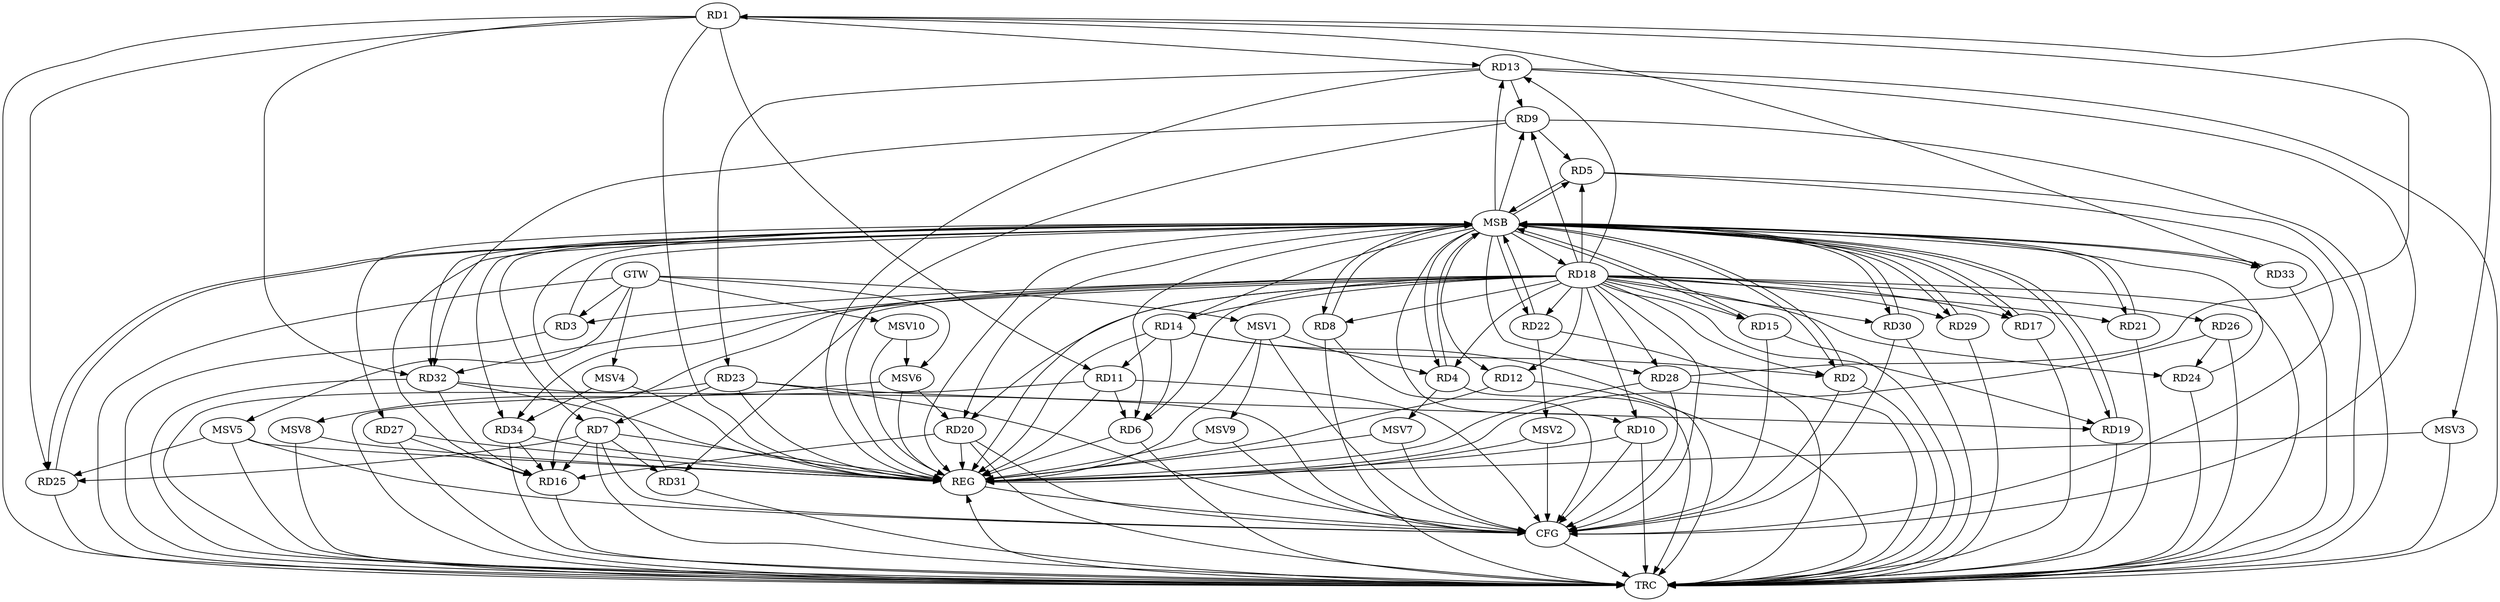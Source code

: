strict digraph G {
  RD1 [ label="RD1" ];
  RD2 [ label="RD2" ];
  RD3 [ label="RD3" ];
  RD4 [ label="RD4" ];
  RD5 [ label="RD5" ];
  RD6 [ label="RD6" ];
  RD7 [ label="RD7" ];
  RD8 [ label="RD8" ];
  RD9 [ label="RD9" ];
  RD10 [ label="RD10" ];
  RD11 [ label="RD11" ];
  RD12 [ label="RD12" ];
  RD13 [ label="RD13" ];
  RD14 [ label="RD14" ];
  RD15 [ label="RD15" ];
  RD16 [ label="RD16" ];
  RD17 [ label="RD17" ];
  RD18 [ label="RD18" ];
  RD19 [ label="RD19" ];
  RD20 [ label="RD20" ];
  RD21 [ label="RD21" ];
  RD22 [ label="RD22" ];
  RD23 [ label="RD23" ];
  RD24 [ label="RD24" ];
  RD25 [ label="RD25" ];
  RD26 [ label="RD26" ];
  RD27 [ label="RD27" ];
  RD28 [ label="RD28" ];
  RD29 [ label="RD29" ];
  RD30 [ label="RD30" ];
  RD31 [ label="RD31" ];
  RD32 [ label="RD32" ];
  RD33 [ label="RD33" ];
  RD34 [ label="RD34" ];
  GTW [ label="GTW" ];
  REG [ label="REG" ];
  MSB [ label="MSB" ];
  CFG [ label="CFG" ];
  TRC [ label="TRC" ];
  MSV1 [ label="MSV1" ];
  MSV2 [ label="MSV2" ];
  MSV3 [ label="MSV3" ];
  MSV4 [ label="MSV4" ];
  MSV5 [ label="MSV5" ];
  MSV6 [ label="MSV6" ];
  MSV7 [ label="MSV7" ];
  MSV8 [ label="MSV8" ];
  MSV9 [ label="MSV9" ];
  MSV10 [ label="MSV10" ];
  RD1 -> RD11;
  RD1 -> RD13;
  RD1 -> RD25;
  RD28 -> RD1;
  RD1 -> RD32;
  RD1 -> RD33;
  RD14 -> RD2;
  RD9 -> RD5;
  RD11 -> RD6;
  RD14 -> RD6;
  RD7 -> RD16;
  RD23 -> RD7;
  RD7 -> RD25;
  RD7 -> RD31;
  RD18 -> RD8;
  RD13 -> RD9;
  RD18 -> RD9;
  RD9 -> RD32;
  RD14 -> RD11;
  RD13 -> RD23;
  RD18 -> RD16;
  RD20 -> RD16;
  RD27 -> RD16;
  RD32 -> RD16;
  RD34 -> RD16;
  RD18 -> RD19;
  RD18 -> RD24;
  RD18 -> RD30;
  RD18 -> RD32;
  RD23 -> RD19;
  RD26 -> RD24;
  GTW -> RD3;
  RD1 -> REG;
  RD6 -> REG;
  RD7 -> REG;
  RD9 -> REG;
  RD10 -> REG;
  RD11 -> REG;
  RD12 -> REG;
  RD13 -> REG;
  RD14 -> REG;
  RD18 -> REG;
  RD20 -> REG;
  RD23 -> REG;
  RD26 -> REG;
  RD27 -> REG;
  RD28 -> REG;
  RD32 -> REG;
  RD34 -> REG;
  RD2 -> MSB;
  MSB -> RD5;
  MSB -> RD7;
  MSB -> RD15;
  MSB -> RD25;
  MSB -> RD29;
  MSB -> REG;
  RD3 -> MSB;
  MSB -> RD6;
  MSB -> RD9;
  MSB -> RD28;
  RD4 -> MSB;
  MSB -> RD17;
  MSB -> RD20;
  MSB -> RD21;
  MSB -> RD22;
  MSB -> RD32;
  RD5 -> MSB;
  MSB -> RD34;
  RD8 -> MSB;
  MSB -> RD2;
  RD15 -> MSB;
  MSB -> RD19;
  RD16 -> MSB;
  MSB -> RD12;
  RD17 -> MSB;
  MSB -> RD8;
  RD19 -> MSB;
  RD21 -> MSB;
  MSB -> RD33;
  RD22 -> MSB;
  MSB -> RD14;
  MSB -> RD18;
  MSB -> RD27;
  MSB -> RD30;
  RD24 -> MSB;
  MSB -> RD4;
  MSB -> RD10;
  MSB -> RD13;
  RD25 -> MSB;
  RD29 -> MSB;
  RD30 -> MSB;
  RD31 -> MSB;
  RD33 -> MSB;
  RD20 -> CFG;
  RD5 -> CFG;
  RD23 -> CFG;
  RD30 -> CFG;
  RD2 -> CFG;
  RD32 -> CFG;
  RD28 -> CFG;
  RD7 -> CFG;
  RD13 -> CFG;
  RD15 -> CFG;
  RD8 -> CFG;
  RD11 -> CFG;
  RD18 -> CFG;
  RD10 -> CFG;
  REG -> CFG;
  RD1 -> TRC;
  RD2 -> TRC;
  RD3 -> TRC;
  RD4 -> TRC;
  RD5 -> TRC;
  RD6 -> TRC;
  RD7 -> TRC;
  RD8 -> TRC;
  RD9 -> TRC;
  RD10 -> TRC;
  RD11 -> TRC;
  RD12 -> TRC;
  RD13 -> TRC;
  RD14 -> TRC;
  RD15 -> TRC;
  RD16 -> TRC;
  RD17 -> TRC;
  RD18 -> TRC;
  RD19 -> TRC;
  RD20 -> TRC;
  RD21 -> TRC;
  RD22 -> TRC;
  RD23 -> TRC;
  RD24 -> TRC;
  RD25 -> TRC;
  RD26 -> TRC;
  RD27 -> TRC;
  RD28 -> TRC;
  RD29 -> TRC;
  RD30 -> TRC;
  RD31 -> TRC;
  RD32 -> TRC;
  RD33 -> TRC;
  RD34 -> TRC;
  GTW -> TRC;
  CFG -> TRC;
  TRC -> REG;
  RD18 -> RD6;
  RD18 -> RD10;
  RD18 -> RD26;
  RD18 -> RD15;
  RD18 -> RD31;
  RD18 -> RD2;
  RD18 -> RD22;
  RD18 -> RD13;
  RD18 -> RD20;
  RD18 -> RD21;
  RD18 -> RD14;
  RD18 -> RD12;
  RD18 -> RD28;
  RD18 -> RD3;
  RD18 -> RD5;
  RD18 -> RD29;
  RD18 -> RD17;
  RD18 -> RD4;
  RD18 -> RD34;
  MSV1 -> RD4;
  GTW -> MSV1;
  MSV1 -> REG;
  MSV1 -> CFG;
  RD22 -> MSV2;
  MSV2 -> REG;
  MSV2 -> CFG;
  RD1 -> MSV3;
  MSV3 -> REG;
  MSV3 -> TRC;
  MSV4 -> RD34;
  GTW -> MSV4;
  MSV4 -> REG;
  MSV5 -> RD25;
  GTW -> MSV5;
  MSV5 -> REG;
  MSV5 -> TRC;
  MSV5 -> CFG;
  MSV6 -> RD20;
  GTW -> MSV6;
  MSV6 -> REG;
  RD4 -> MSV7;
  MSV7 -> REG;
  MSV7 -> CFG;
  MSV6 -> MSV8;
  MSV8 -> REG;
  MSV8 -> TRC;
  MSV1 -> MSV9;
  MSV9 -> REG;
  MSV9 -> CFG;
  MSV10 -> MSV6;
  GTW -> MSV10;
  MSV10 -> REG;
}
